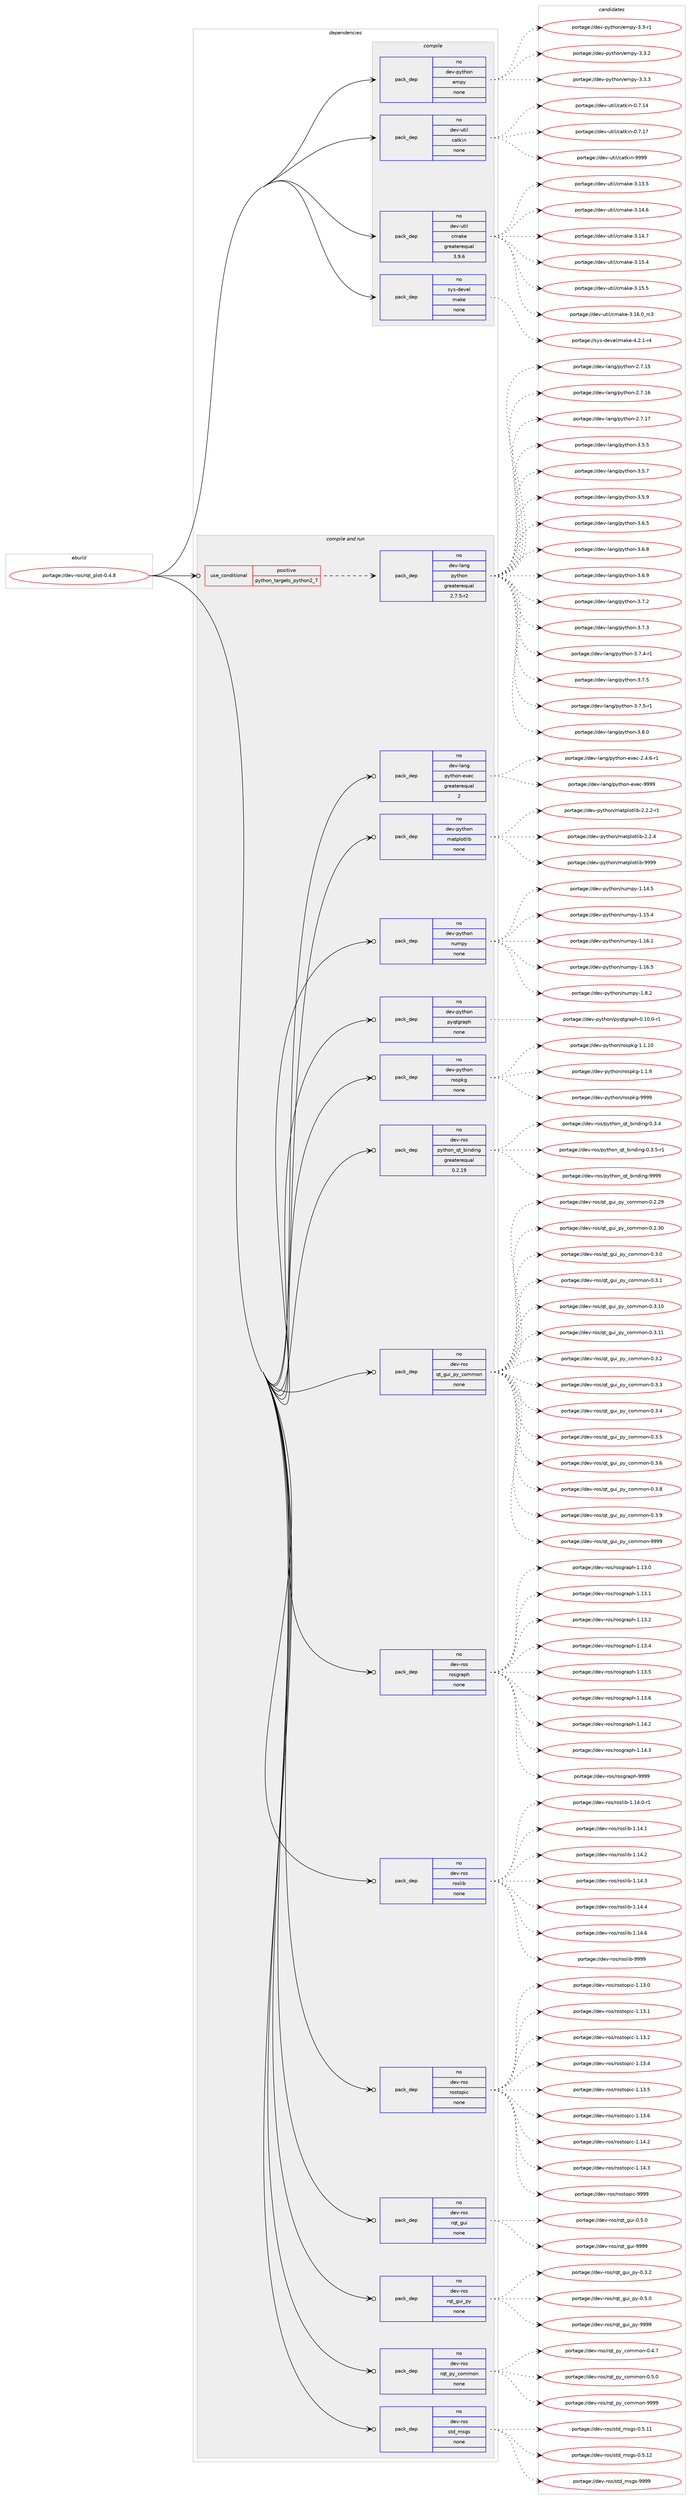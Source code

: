 digraph prolog {

# *************
# Graph options
# *************

newrank=true;
concentrate=true;
compound=true;
graph [rankdir=LR,fontname=Helvetica,fontsize=10,ranksep=1.5];#, ranksep=2.5, nodesep=0.2];
edge  [arrowhead=vee];
node  [fontname=Helvetica,fontsize=10];

# **********
# The ebuild
# **********

subgraph cluster_leftcol {
color=gray;
rank=same;
label=<<i>ebuild</i>>;
id [label="portage://dev-ros/rqt_plot-0.4.8", color=red, width=4, href="../dev-ros/rqt_plot-0.4.8.svg"];
}

# ****************
# The dependencies
# ****************

subgraph cluster_midcol {
color=gray;
label=<<i>dependencies</i>>;
subgraph cluster_compile {
fillcolor="#eeeeee";
style=filled;
label=<<i>compile</i>>;
subgraph pack152974 {
dependency201121 [label=<<TABLE BORDER="0" CELLBORDER="1" CELLSPACING="0" CELLPADDING="4" WIDTH="220"><TR><TD ROWSPAN="6" CELLPADDING="30">pack_dep</TD></TR><TR><TD WIDTH="110">no</TD></TR><TR><TD>dev-python</TD></TR><TR><TD>empy</TD></TR><TR><TD>none</TD></TR><TR><TD></TD></TR></TABLE>>, shape=none, color=blue];
}
id:e -> dependency201121:w [weight=20,style="solid",arrowhead="vee"];
subgraph pack152975 {
dependency201122 [label=<<TABLE BORDER="0" CELLBORDER="1" CELLSPACING="0" CELLPADDING="4" WIDTH="220"><TR><TD ROWSPAN="6" CELLPADDING="30">pack_dep</TD></TR><TR><TD WIDTH="110">no</TD></TR><TR><TD>dev-util</TD></TR><TR><TD>catkin</TD></TR><TR><TD>none</TD></TR><TR><TD></TD></TR></TABLE>>, shape=none, color=blue];
}
id:e -> dependency201122:w [weight=20,style="solid",arrowhead="vee"];
subgraph pack152976 {
dependency201123 [label=<<TABLE BORDER="0" CELLBORDER="1" CELLSPACING="0" CELLPADDING="4" WIDTH="220"><TR><TD ROWSPAN="6" CELLPADDING="30">pack_dep</TD></TR><TR><TD WIDTH="110">no</TD></TR><TR><TD>dev-util</TD></TR><TR><TD>cmake</TD></TR><TR><TD>greaterequal</TD></TR><TR><TD>3.9.6</TD></TR></TABLE>>, shape=none, color=blue];
}
id:e -> dependency201123:w [weight=20,style="solid",arrowhead="vee"];
subgraph pack152977 {
dependency201124 [label=<<TABLE BORDER="0" CELLBORDER="1" CELLSPACING="0" CELLPADDING="4" WIDTH="220"><TR><TD ROWSPAN="6" CELLPADDING="30">pack_dep</TD></TR><TR><TD WIDTH="110">no</TD></TR><TR><TD>sys-devel</TD></TR><TR><TD>make</TD></TR><TR><TD>none</TD></TR><TR><TD></TD></TR></TABLE>>, shape=none, color=blue];
}
id:e -> dependency201124:w [weight=20,style="solid",arrowhead="vee"];
}
subgraph cluster_compileandrun {
fillcolor="#eeeeee";
style=filled;
label=<<i>compile and run</i>>;
subgraph cond44709 {
dependency201125 [label=<<TABLE BORDER="0" CELLBORDER="1" CELLSPACING="0" CELLPADDING="4"><TR><TD ROWSPAN="3" CELLPADDING="10">use_conditional</TD></TR><TR><TD>positive</TD></TR><TR><TD>python_targets_python2_7</TD></TR></TABLE>>, shape=none, color=red];
subgraph pack152978 {
dependency201126 [label=<<TABLE BORDER="0" CELLBORDER="1" CELLSPACING="0" CELLPADDING="4" WIDTH="220"><TR><TD ROWSPAN="6" CELLPADDING="30">pack_dep</TD></TR><TR><TD WIDTH="110">no</TD></TR><TR><TD>dev-lang</TD></TR><TR><TD>python</TD></TR><TR><TD>greaterequal</TD></TR><TR><TD>2.7.5-r2</TD></TR></TABLE>>, shape=none, color=blue];
}
dependency201125:e -> dependency201126:w [weight=20,style="dashed",arrowhead="vee"];
}
id:e -> dependency201125:w [weight=20,style="solid",arrowhead="odotvee"];
subgraph pack152979 {
dependency201127 [label=<<TABLE BORDER="0" CELLBORDER="1" CELLSPACING="0" CELLPADDING="4" WIDTH="220"><TR><TD ROWSPAN="6" CELLPADDING="30">pack_dep</TD></TR><TR><TD WIDTH="110">no</TD></TR><TR><TD>dev-lang</TD></TR><TR><TD>python-exec</TD></TR><TR><TD>greaterequal</TD></TR><TR><TD>2</TD></TR></TABLE>>, shape=none, color=blue];
}
id:e -> dependency201127:w [weight=20,style="solid",arrowhead="odotvee"];
subgraph pack152980 {
dependency201128 [label=<<TABLE BORDER="0" CELLBORDER="1" CELLSPACING="0" CELLPADDING="4" WIDTH="220"><TR><TD ROWSPAN="6" CELLPADDING="30">pack_dep</TD></TR><TR><TD WIDTH="110">no</TD></TR><TR><TD>dev-python</TD></TR><TR><TD>matplotlib</TD></TR><TR><TD>none</TD></TR><TR><TD></TD></TR></TABLE>>, shape=none, color=blue];
}
id:e -> dependency201128:w [weight=20,style="solid",arrowhead="odotvee"];
subgraph pack152981 {
dependency201129 [label=<<TABLE BORDER="0" CELLBORDER="1" CELLSPACING="0" CELLPADDING="4" WIDTH="220"><TR><TD ROWSPAN="6" CELLPADDING="30">pack_dep</TD></TR><TR><TD WIDTH="110">no</TD></TR><TR><TD>dev-python</TD></TR><TR><TD>numpy</TD></TR><TR><TD>none</TD></TR><TR><TD></TD></TR></TABLE>>, shape=none, color=blue];
}
id:e -> dependency201129:w [weight=20,style="solid",arrowhead="odotvee"];
subgraph pack152982 {
dependency201130 [label=<<TABLE BORDER="0" CELLBORDER="1" CELLSPACING="0" CELLPADDING="4" WIDTH="220"><TR><TD ROWSPAN="6" CELLPADDING="30">pack_dep</TD></TR><TR><TD WIDTH="110">no</TD></TR><TR><TD>dev-python</TD></TR><TR><TD>pyqtgraph</TD></TR><TR><TD>none</TD></TR><TR><TD></TD></TR></TABLE>>, shape=none, color=blue];
}
id:e -> dependency201130:w [weight=20,style="solid",arrowhead="odotvee"];
subgraph pack152983 {
dependency201131 [label=<<TABLE BORDER="0" CELLBORDER="1" CELLSPACING="0" CELLPADDING="4" WIDTH="220"><TR><TD ROWSPAN="6" CELLPADDING="30">pack_dep</TD></TR><TR><TD WIDTH="110">no</TD></TR><TR><TD>dev-python</TD></TR><TR><TD>rospkg</TD></TR><TR><TD>none</TD></TR><TR><TD></TD></TR></TABLE>>, shape=none, color=blue];
}
id:e -> dependency201131:w [weight=20,style="solid",arrowhead="odotvee"];
subgraph pack152984 {
dependency201132 [label=<<TABLE BORDER="0" CELLBORDER="1" CELLSPACING="0" CELLPADDING="4" WIDTH="220"><TR><TD ROWSPAN="6" CELLPADDING="30">pack_dep</TD></TR><TR><TD WIDTH="110">no</TD></TR><TR><TD>dev-ros</TD></TR><TR><TD>python_qt_binding</TD></TR><TR><TD>greaterequal</TD></TR><TR><TD>0.2.19</TD></TR></TABLE>>, shape=none, color=blue];
}
id:e -> dependency201132:w [weight=20,style="solid",arrowhead="odotvee"];
subgraph pack152985 {
dependency201133 [label=<<TABLE BORDER="0" CELLBORDER="1" CELLSPACING="0" CELLPADDING="4" WIDTH="220"><TR><TD ROWSPAN="6" CELLPADDING="30">pack_dep</TD></TR><TR><TD WIDTH="110">no</TD></TR><TR><TD>dev-ros</TD></TR><TR><TD>qt_gui_py_common</TD></TR><TR><TD>none</TD></TR><TR><TD></TD></TR></TABLE>>, shape=none, color=blue];
}
id:e -> dependency201133:w [weight=20,style="solid",arrowhead="odotvee"];
subgraph pack152986 {
dependency201134 [label=<<TABLE BORDER="0" CELLBORDER="1" CELLSPACING="0" CELLPADDING="4" WIDTH="220"><TR><TD ROWSPAN="6" CELLPADDING="30">pack_dep</TD></TR><TR><TD WIDTH="110">no</TD></TR><TR><TD>dev-ros</TD></TR><TR><TD>rosgraph</TD></TR><TR><TD>none</TD></TR><TR><TD></TD></TR></TABLE>>, shape=none, color=blue];
}
id:e -> dependency201134:w [weight=20,style="solid",arrowhead="odotvee"];
subgraph pack152987 {
dependency201135 [label=<<TABLE BORDER="0" CELLBORDER="1" CELLSPACING="0" CELLPADDING="4" WIDTH="220"><TR><TD ROWSPAN="6" CELLPADDING="30">pack_dep</TD></TR><TR><TD WIDTH="110">no</TD></TR><TR><TD>dev-ros</TD></TR><TR><TD>roslib</TD></TR><TR><TD>none</TD></TR><TR><TD></TD></TR></TABLE>>, shape=none, color=blue];
}
id:e -> dependency201135:w [weight=20,style="solid",arrowhead="odotvee"];
subgraph pack152988 {
dependency201136 [label=<<TABLE BORDER="0" CELLBORDER="1" CELLSPACING="0" CELLPADDING="4" WIDTH="220"><TR><TD ROWSPAN="6" CELLPADDING="30">pack_dep</TD></TR><TR><TD WIDTH="110">no</TD></TR><TR><TD>dev-ros</TD></TR><TR><TD>rostopic</TD></TR><TR><TD>none</TD></TR><TR><TD></TD></TR></TABLE>>, shape=none, color=blue];
}
id:e -> dependency201136:w [weight=20,style="solid",arrowhead="odotvee"];
subgraph pack152989 {
dependency201137 [label=<<TABLE BORDER="0" CELLBORDER="1" CELLSPACING="0" CELLPADDING="4" WIDTH="220"><TR><TD ROWSPAN="6" CELLPADDING="30">pack_dep</TD></TR><TR><TD WIDTH="110">no</TD></TR><TR><TD>dev-ros</TD></TR><TR><TD>rqt_gui</TD></TR><TR><TD>none</TD></TR><TR><TD></TD></TR></TABLE>>, shape=none, color=blue];
}
id:e -> dependency201137:w [weight=20,style="solid",arrowhead="odotvee"];
subgraph pack152990 {
dependency201138 [label=<<TABLE BORDER="0" CELLBORDER="1" CELLSPACING="0" CELLPADDING="4" WIDTH="220"><TR><TD ROWSPAN="6" CELLPADDING="30">pack_dep</TD></TR><TR><TD WIDTH="110">no</TD></TR><TR><TD>dev-ros</TD></TR><TR><TD>rqt_gui_py</TD></TR><TR><TD>none</TD></TR><TR><TD></TD></TR></TABLE>>, shape=none, color=blue];
}
id:e -> dependency201138:w [weight=20,style="solid",arrowhead="odotvee"];
subgraph pack152991 {
dependency201139 [label=<<TABLE BORDER="0" CELLBORDER="1" CELLSPACING="0" CELLPADDING="4" WIDTH="220"><TR><TD ROWSPAN="6" CELLPADDING="30">pack_dep</TD></TR><TR><TD WIDTH="110">no</TD></TR><TR><TD>dev-ros</TD></TR><TR><TD>rqt_py_common</TD></TR><TR><TD>none</TD></TR><TR><TD></TD></TR></TABLE>>, shape=none, color=blue];
}
id:e -> dependency201139:w [weight=20,style="solid",arrowhead="odotvee"];
subgraph pack152992 {
dependency201140 [label=<<TABLE BORDER="0" CELLBORDER="1" CELLSPACING="0" CELLPADDING="4" WIDTH="220"><TR><TD ROWSPAN="6" CELLPADDING="30">pack_dep</TD></TR><TR><TD WIDTH="110">no</TD></TR><TR><TD>dev-ros</TD></TR><TR><TD>std_msgs</TD></TR><TR><TD>none</TD></TR><TR><TD></TD></TR></TABLE>>, shape=none, color=blue];
}
id:e -> dependency201140:w [weight=20,style="solid",arrowhead="odotvee"];
}
subgraph cluster_run {
fillcolor="#eeeeee";
style=filled;
label=<<i>run</i>>;
}
}

# **************
# The candidates
# **************

subgraph cluster_choices {
rank=same;
color=gray;
label=<<i>candidates</i>>;

subgraph choice152974 {
color=black;
nodesep=1;
choiceportage1001011184511212111610411111047101109112121455146514511449 [label="portage://dev-python/empy-3.3-r1", color=red, width=4,href="../dev-python/empy-3.3-r1.svg"];
choiceportage1001011184511212111610411111047101109112121455146514650 [label="portage://dev-python/empy-3.3.2", color=red, width=4,href="../dev-python/empy-3.3.2.svg"];
choiceportage1001011184511212111610411111047101109112121455146514651 [label="portage://dev-python/empy-3.3.3", color=red, width=4,href="../dev-python/empy-3.3.3.svg"];
dependency201121:e -> choiceportage1001011184511212111610411111047101109112121455146514511449:w [style=dotted,weight="100"];
dependency201121:e -> choiceportage1001011184511212111610411111047101109112121455146514650:w [style=dotted,weight="100"];
dependency201121:e -> choiceportage1001011184511212111610411111047101109112121455146514651:w [style=dotted,weight="100"];
}
subgraph choice152975 {
color=black;
nodesep=1;
choiceportage1001011184511711610510847999711610710511045484655464952 [label="portage://dev-util/catkin-0.7.14", color=red, width=4,href="../dev-util/catkin-0.7.14.svg"];
choiceportage1001011184511711610510847999711610710511045484655464955 [label="portage://dev-util/catkin-0.7.17", color=red, width=4,href="../dev-util/catkin-0.7.17.svg"];
choiceportage100101118451171161051084799971161071051104557575757 [label="portage://dev-util/catkin-9999", color=red, width=4,href="../dev-util/catkin-9999.svg"];
dependency201122:e -> choiceportage1001011184511711610510847999711610710511045484655464952:w [style=dotted,weight="100"];
dependency201122:e -> choiceportage1001011184511711610510847999711610710511045484655464955:w [style=dotted,weight="100"];
dependency201122:e -> choiceportage100101118451171161051084799971161071051104557575757:w [style=dotted,weight="100"];
}
subgraph choice152976 {
color=black;
nodesep=1;
choiceportage1001011184511711610510847991099710710145514649514653 [label="portage://dev-util/cmake-3.13.5", color=red, width=4,href="../dev-util/cmake-3.13.5.svg"];
choiceportage1001011184511711610510847991099710710145514649524654 [label="portage://dev-util/cmake-3.14.6", color=red, width=4,href="../dev-util/cmake-3.14.6.svg"];
choiceportage1001011184511711610510847991099710710145514649524655 [label="portage://dev-util/cmake-3.14.7", color=red, width=4,href="../dev-util/cmake-3.14.7.svg"];
choiceportage1001011184511711610510847991099710710145514649534652 [label="portage://dev-util/cmake-3.15.4", color=red, width=4,href="../dev-util/cmake-3.15.4.svg"];
choiceportage1001011184511711610510847991099710710145514649534653 [label="portage://dev-util/cmake-3.15.5", color=red, width=4,href="../dev-util/cmake-3.15.5.svg"];
choiceportage1001011184511711610510847991099710710145514649544648951149951 [label="portage://dev-util/cmake-3.16.0_rc3", color=red, width=4,href="../dev-util/cmake-3.16.0_rc3.svg"];
dependency201123:e -> choiceportage1001011184511711610510847991099710710145514649514653:w [style=dotted,weight="100"];
dependency201123:e -> choiceportage1001011184511711610510847991099710710145514649524654:w [style=dotted,weight="100"];
dependency201123:e -> choiceportage1001011184511711610510847991099710710145514649524655:w [style=dotted,weight="100"];
dependency201123:e -> choiceportage1001011184511711610510847991099710710145514649534652:w [style=dotted,weight="100"];
dependency201123:e -> choiceportage1001011184511711610510847991099710710145514649534653:w [style=dotted,weight="100"];
dependency201123:e -> choiceportage1001011184511711610510847991099710710145514649544648951149951:w [style=dotted,weight="100"];
}
subgraph choice152977 {
color=black;
nodesep=1;
choiceportage1151211154510010111810110847109971071014552465046494511452 [label="portage://sys-devel/make-4.2.1-r4", color=red, width=4,href="../sys-devel/make-4.2.1-r4.svg"];
dependency201124:e -> choiceportage1151211154510010111810110847109971071014552465046494511452:w [style=dotted,weight="100"];
}
subgraph choice152978 {
color=black;
nodesep=1;
choiceportage10010111845108971101034711212111610411111045504655464953 [label="portage://dev-lang/python-2.7.15", color=red, width=4,href="../dev-lang/python-2.7.15.svg"];
choiceportage10010111845108971101034711212111610411111045504655464954 [label="portage://dev-lang/python-2.7.16", color=red, width=4,href="../dev-lang/python-2.7.16.svg"];
choiceportage10010111845108971101034711212111610411111045504655464955 [label="portage://dev-lang/python-2.7.17", color=red, width=4,href="../dev-lang/python-2.7.17.svg"];
choiceportage100101118451089711010347112121116104111110455146534653 [label="portage://dev-lang/python-3.5.5", color=red, width=4,href="../dev-lang/python-3.5.5.svg"];
choiceportage100101118451089711010347112121116104111110455146534655 [label="portage://dev-lang/python-3.5.7", color=red, width=4,href="../dev-lang/python-3.5.7.svg"];
choiceportage100101118451089711010347112121116104111110455146534657 [label="portage://dev-lang/python-3.5.9", color=red, width=4,href="../dev-lang/python-3.5.9.svg"];
choiceportage100101118451089711010347112121116104111110455146544653 [label="portage://dev-lang/python-3.6.5", color=red, width=4,href="../dev-lang/python-3.6.5.svg"];
choiceportage100101118451089711010347112121116104111110455146544656 [label="portage://dev-lang/python-3.6.8", color=red, width=4,href="../dev-lang/python-3.6.8.svg"];
choiceportage100101118451089711010347112121116104111110455146544657 [label="portage://dev-lang/python-3.6.9", color=red, width=4,href="../dev-lang/python-3.6.9.svg"];
choiceportage100101118451089711010347112121116104111110455146554650 [label="portage://dev-lang/python-3.7.2", color=red, width=4,href="../dev-lang/python-3.7.2.svg"];
choiceportage100101118451089711010347112121116104111110455146554651 [label="portage://dev-lang/python-3.7.3", color=red, width=4,href="../dev-lang/python-3.7.3.svg"];
choiceportage1001011184510897110103471121211161041111104551465546524511449 [label="portage://dev-lang/python-3.7.4-r1", color=red, width=4,href="../dev-lang/python-3.7.4-r1.svg"];
choiceportage100101118451089711010347112121116104111110455146554653 [label="portage://dev-lang/python-3.7.5", color=red, width=4,href="../dev-lang/python-3.7.5.svg"];
choiceportage1001011184510897110103471121211161041111104551465546534511449 [label="portage://dev-lang/python-3.7.5-r1", color=red, width=4,href="../dev-lang/python-3.7.5-r1.svg"];
choiceportage100101118451089711010347112121116104111110455146564648 [label="portage://dev-lang/python-3.8.0", color=red, width=4,href="../dev-lang/python-3.8.0.svg"];
dependency201126:e -> choiceportage10010111845108971101034711212111610411111045504655464953:w [style=dotted,weight="100"];
dependency201126:e -> choiceportage10010111845108971101034711212111610411111045504655464954:w [style=dotted,weight="100"];
dependency201126:e -> choiceportage10010111845108971101034711212111610411111045504655464955:w [style=dotted,weight="100"];
dependency201126:e -> choiceportage100101118451089711010347112121116104111110455146534653:w [style=dotted,weight="100"];
dependency201126:e -> choiceportage100101118451089711010347112121116104111110455146534655:w [style=dotted,weight="100"];
dependency201126:e -> choiceportage100101118451089711010347112121116104111110455146534657:w [style=dotted,weight="100"];
dependency201126:e -> choiceportage100101118451089711010347112121116104111110455146544653:w [style=dotted,weight="100"];
dependency201126:e -> choiceportage100101118451089711010347112121116104111110455146544656:w [style=dotted,weight="100"];
dependency201126:e -> choiceportage100101118451089711010347112121116104111110455146544657:w [style=dotted,weight="100"];
dependency201126:e -> choiceportage100101118451089711010347112121116104111110455146554650:w [style=dotted,weight="100"];
dependency201126:e -> choiceportage100101118451089711010347112121116104111110455146554651:w [style=dotted,weight="100"];
dependency201126:e -> choiceportage1001011184510897110103471121211161041111104551465546524511449:w [style=dotted,weight="100"];
dependency201126:e -> choiceportage100101118451089711010347112121116104111110455146554653:w [style=dotted,weight="100"];
dependency201126:e -> choiceportage1001011184510897110103471121211161041111104551465546534511449:w [style=dotted,weight="100"];
dependency201126:e -> choiceportage100101118451089711010347112121116104111110455146564648:w [style=dotted,weight="100"];
}
subgraph choice152979 {
color=black;
nodesep=1;
choiceportage10010111845108971101034711212111610411111045101120101994550465246544511449 [label="portage://dev-lang/python-exec-2.4.6-r1", color=red, width=4,href="../dev-lang/python-exec-2.4.6-r1.svg"];
choiceportage10010111845108971101034711212111610411111045101120101994557575757 [label="portage://dev-lang/python-exec-9999", color=red, width=4,href="../dev-lang/python-exec-9999.svg"];
dependency201127:e -> choiceportage10010111845108971101034711212111610411111045101120101994550465246544511449:w [style=dotted,weight="100"];
dependency201127:e -> choiceportage10010111845108971101034711212111610411111045101120101994557575757:w [style=dotted,weight="100"];
}
subgraph choice152980 {
color=black;
nodesep=1;
choiceportage100101118451121211161041111104710997116112108111116108105984550465046504511449 [label="portage://dev-python/matplotlib-2.2.2-r1", color=red, width=4,href="../dev-python/matplotlib-2.2.2-r1.svg"];
choiceportage10010111845112121116104111110471099711611210811111610810598455046504652 [label="portage://dev-python/matplotlib-2.2.4", color=red, width=4,href="../dev-python/matplotlib-2.2.4.svg"];
choiceportage100101118451121211161041111104710997116112108111116108105984557575757 [label="portage://dev-python/matplotlib-9999", color=red, width=4,href="../dev-python/matplotlib-9999.svg"];
dependency201128:e -> choiceportage100101118451121211161041111104710997116112108111116108105984550465046504511449:w [style=dotted,weight="100"];
dependency201128:e -> choiceportage10010111845112121116104111110471099711611210811111610810598455046504652:w [style=dotted,weight="100"];
dependency201128:e -> choiceportage100101118451121211161041111104710997116112108111116108105984557575757:w [style=dotted,weight="100"];
}
subgraph choice152981 {
color=black;
nodesep=1;
choiceportage100101118451121211161041111104711011710911212145494649524653 [label="portage://dev-python/numpy-1.14.5", color=red, width=4,href="../dev-python/numpy-1.14.5.svg"];
choiceportage100101118451121211161041111104711011710911212145494649534652 [label="portage://dev-python/numpy-1.15.4", color=red, width=4,href="../dev-python/numpy-1.15.4.svg"];
choiceportage100101118451121211161041111104711011710911212145494649544649 [label="portage://dev-python/numpy-1.16.1", color=red, width=4,href="../dev-python/numpy-1.16.1.svg"];
choiceportage100101118451121211161041111104711011710911212145494649544653 [label="portage://dev-python/numpy-1.16.5", color=red, width=4,href="../dev-python/numpy-1.16.5.svg"];
choiceportage1001011184511212111610411111047110117109112121454946564650 [label="portage://dev-python/numpy-1.8.2", color=red, width=4,href="../dev-python/numpy-1.8.2.svg"];
dependency201129:e -> choiceportage100101118451121211161041111104711011710911212145494649524653:w [style=dotted,weight="100"];
dependency201129:e -> choiceportage100101118451121211161041111104711011710911212145494649534652:w [style=dotted,weight="100"];
dependency201129:e -> choiceportage100101118451121211161041111104711011710911212145494649544649:w [style=dotted,weight="100"];
dependency201129:e -> choiceportage100101118451121211161041111104711011710911212145494649544653:w [style=dotted,weight="100"];
dependency201129:e -> choiceportage1001011184511212111610411111047110117109112121454946564650:w [style=dotted,weight="100"];
}
subgraph choice152982 {
color=black;
nodesep=1;
choiceportage100101118451121211161041111104711212111311610311497112104454846494846484511449 [label="portage://dev-python/pyqtgraph-0.10.0-r1", color=red, width=4,href="../dev-python/pyqtgraph-0.10.0-r1.svg"];
dependency201130:e -> choiceportage100101118451121211161041111104711212111311610311497112104454846494846484511449:w [style=dotted,weight="100"];
}
subgraph choice152983 {
color=black;
nodesep=1;
choiceportage100101118451121211161041111104711411111511210710345494649464948 [label="portage://dev-python/rospkg-1.1.10", color=red, width=4,href="../dev-python/rospkg-1.1.10.svg"];
choiceportage1001011184511212111610411111047114111115112107103454946494657 [label="portage://dev-python/rospkg-1.1.9", color=red, width=4,href="../dev-python/rospkg-1.1.9.svg"];
choiceportage10010111845112121116104111110471141111151121071034557575757 [label="portage://dev-python/rospkg-9999", color=red, width=4,href="../dev-python/rospkg-9999.svg"];
dependency201131:e -> choiceportage100101118451121211161041111104711411111511210710345494649464948:w [style=dotted,weight="100"];
dependency201131:e -> choiceportage1001011184511212111610411111047114111115112107103454946494657:w [style=dotted,weight="100"];
dependency201131:e -> choiceportage10010111845112121116104111110471141111151121071034557575757:w [style=dotted,weight="100"];
}
subgraph choice152984 {
color=black;
nodesep=1;
choiceportage1001011184511411111547112121116104111110951131169598105110100105110103454846514652 [label="portage://dev-ros/python_qt_binding-0.3.4", color=red, width=4,href="../dev-ros/python_qt_binding-0.3.4.svg"];
choiceportage10010111845114111115471121211161041111109511311695981051101001051101034548465146534511449 [label="portage://dev-ros/python_qt_binding-0.3.5-r1", color=red, width=4,href="../dev-ros/python_qt_binding-0.3.5-r1.svg"];
choiceportage10010111845114111115471121211161041111109511311695981051101001051101034557575757 [label="portage://dev-ros/python_qt_binding-9999", color=red, width=4,href="../dev-ros/python_qt_binding-9999.svg"];
dependency201132:e -> choiceportage1001011184511411111547112121116104111110951131169598105110100105110103454846514652:w [style=dotted,weight="100"];
dependency201132:e -> choiceportage10010111845114111115471121211161041111109511311695981051101001051101034548465146534511449:w [style=dotted,weight="100"];
dependency201132:e -> choiceportage10010111845114111115471121211161041111109511311695981051101001051101034557575757:w [style=dotted,weight="100"];
}
subgraph choice152985 {
color=black;
nodesep=1;
choiceportage10010111845114111115471131169510311710595112121959911110910911111045484650465057 [label="portage://dev-ros/qt_gui_py_common-0.2.29", color=red, width=4,href="../dev-ros/qt_gui_py_common-0.2.29.svg"];
choiceportage10010111845114111115471131169510311710595112121959911110910911111045484650465148 [label="portage://dev-ros/qt_gui_py_common-0.2.30", color=red, width=4,href="../dev-ros/qt_gui_py_common-0.2.30.svg"];
choiceportage100101118451141111154711311695103117105951121219599111109109111110454846514648 [label="portage://dev-ros/qt_gui_py_common-0.3.0", color=red, width=4,href="../dev-ros/qt_gui_py_common-0.3.0.svg"];
choiceportage100101118451141111154711311695103117105951121219599111109109111110454846514649 [label="portage://dev-ros/qt_gui_py_common-0.3.1", color=red, width=4,href="../dev-ros/qt_gui_py_common-0.3.1.svg"];
choiceportage10010111845114111115471131169510311710595112121959911110910911111045484651464948 [label="portage://dev-ros/qt_gui_py_common-0.3.10", color=red, width=4,href="../dev-ros/qt_gui_py_common-0.3.10.svg"];
choiceportage10010111845114111115471131169510311710595112121959911110910911111045484651464949 [label="portage://dev-ros/qt_gui_py_common-0.3.11", color=red, width=4,href="../dev-ros/qt_gui_py_common-0.3.11.svg"];
choiceportage100101118451141111154711311695103117105951121219599111109109111110454846514650 [label="portage://dev-ros/qt_gui_py_common-0.3.2", color=red, width=4,href="../dev-ros/qt_gui_py_common-0.3.2.svg"];
choiceportage100101118451141111154711311695103117105951121219599111109109111110454846514651 [label="portage://dev-ros/qt_gui_py_common-0.3.3", color=red, width=4,href="../dev-ros/qt_gui_py_common-0.3.3.svg"];
choiceportage100101118451141111154711311695103117105951121219599111109109111110454846514652 [label="portage://dev-ros/qt_gui_py_common-0.3.4", color=red, width=4,href="../dev-ros/qt_gui_py_common-0.3.4.svg"];
choiceportage100101118451141111154711311695103117105951121219599111109109111110454846514653 [label="portage://dev-ros/qt_gui_py_common-0.3.5", color=red, width=4,href="../dev-ros/qt_gui_py_common-0.3.5.svg"];
choiceportage100101118451141111154711311695103117105951121219599111109109111110454846514654 [label="portage://dev-ros/qt_gui_py_common-0.3.6", color=red, width=4,href="../dev-ros/qt_gui_py_common-0.3.6.svg"];
choiceportage100101118451141111154711311695103117105951121219599111109109111110454846514656 [label="portage://dev-ros/qt_gui_py_common-0.3.8", color=red, width=4,href="../dev-ros/qt_gui_py_common-0.3.8.svg"];
choiceportage100101118451141111154711311695103117105951121219599111109109111110454846514657 [label="portage://dev-ros/qt_gui_py_common-0.3.9", color=red, width=4,href="../dev-ros/qt_gui_py_common-0.3.9.svg"];
choiceportage1001011184511411111547113116951031171059511212195991111091091111104557575757 [label="portage://dev-ros/qt_gui_py_common-9999", color=red, width=4,href="../dev-ros/qt_gui_py_common-9999.svg"];
dependency201133:e -> choiceportage10010111845114111115471131169510311710595112121959911110910911111045484650465057:w [style=dotted,weight="100"];
dependency201133:e -> choiceportage10010111845114111115471131169510311710595112121959911110910911111045484650465148:w [style=dotted,weight="100"];
dependency201133:e -> choiceportage100101118451141111154711311695103117105951121219599111109109111110454846514648:w [style=dotted,weight="100"];
dependency201133:e -> choiceportage100101118451141111154711311695103117105951121219599111109109111110454846514649:w [style=dotted,weight="100"];
dependency201133:e -> choiceportage10010111845114111115471131169510311710595112121959911110910911111045484651464948:w [style=dotted,weight="100"];
dependency201133:e -> choiceportage10010111845114111115471131169510311710595112121959911110910911111045484651464949:w [style=dotted,weight="100"];
dependency201133:e -> choiceportage100101118451141111154711311695103117105951121219599111109109111110454846514650:w [style=dotted,weight="100"];
dependency201133:e -> choiceportage100101118451141111154711311695103117105951121219599111109109111110454846514651:w [style=dotted,weight="100"];
dependency201133:e -> choiceportage100101118451141111154711311695103117105951121219599111109109111110454846514652:w [style=dotted,weight="100"];
dependency201133:e -> choiceportage100101118451141111154711311695103117105951121219599111109109111110454846514653:w [style=dotted,weight="100"];
dependency201133:e -> choiceportage100101118451141111154711311695103117105951121219599111109109111110454846514654:w [style=dotted,weight="100"];
dependency201133:e -> choiceportage100101118451141111154711311695103117105951121219599111109109111110454846514656:w [style=dotted,weight="100"];
dependency201133:e -> choiceportage100101118451141111154711311695103117105951121219599111109109111110454846514657:w [style=dotted,weight="100"];
dependency201133:e -> choiceportage1001011184511411111547113116951031171059511212195991111091091111104557575757:w [style=dotted,weight="100"];
}
subgraph choice152986 {
color=black;
nodesep=1;
choiceportage10010111845114111115471141111151031149711210445494649514648 [label="portage://dev-ros/rosgraph-1.13.0", color=red, width=4,href="../dev-ros/rosgraph-1.13.0.svg"];
choiceportage10010111845114111115471141111151031149711210445494649514649 [label="portage://dev-ros/rosgraph-1.13.1", color=red, width=4,href="../dev-ros/rosgraph-1.13.1.svg"];
choiceportage10010111845114111115471141111151031149711210445494649514650 [label="portage://dev-ros/rosgraph-1.13.2", color=red, width=4,href="../dev-ros/rosgraph-1.13.2.svg"];
choiceportage10010111845114111115471141111151031149711210445494649514652 [label="portage://dev-ros/rosgraph-1.13.4", color=red, width=4,href="../dev-ros/rosgraph-1.13.4.svg"];
choiceportage10010111845114111115471141111151031149711210445494649514653 [label="portage://dev-ros/rosgraph-1.13.5", color=red, width=4,href="../dev-ros/rosgraph-1.13.5.svg"];
choiceportage10010111845114111115471141111151031149711210445494649514654 [label="portage://dev-ros/rosgraph-1.13.6", color=red, width=4,href="../dev-ros/rosgraph-1.13.6.svg"];
choiceportage10010111845114111115471141111151031149711210445494649524650 [label="portage://dev-ros/rosgraph-1.14.2", color=red, width=4,href="../dev-ros/rosgraph-1.14.2.svg"];
choiceportage10010111845114111115471141111151031149711210445494649524651 [label="portage://dev-ros/rosgraph-1.14.3", color=red, width=4,href="../dev-ros/rosgraph-1.14.3.svg"];
choiceportage1001011184511411111547114111115103114971121044557575757 [label="portage://dev-ros/rosgraph-9999", color=red, width=4,href="../dev-ros/rosgraph-9999.svg"];
dependency201134:e -> choiceportage10010111845114111115471141111151031149711210445494649514648:w [style=dotted,weight="100"];
dependency201134:e -> choiceportage10010111845114111115471141111151031149711210445494649514649:w [style=dotted,weight="100"];
dependency201134:e -> choiceportage10010111845114111115471141111151031149711210445494649514650:w [style=dotted,weight="100"];
dependency201134:e -> choiceportage10010111845114111115471141111151031149711210445494649514652:w [style=dotted,weight="100"];
dependency201134:e -> choiceportage10010111845114111115471141111151031149711210445494649514653:w [style=dotted,weight="100"];
dependency201134:e -> choiceportage10010111845114111115471141111151031149711210445494649514654:w [style=dotted,weight="100"];
dependency201134:e -> choiceportage10010111845114111115471141111151031149711210445494649524650:w [style=dotted,weight="100"];
dependency201134:e -> choiceportage10010111845114111115471141111151031149711210445494649524651:w [style=dotted,weight="100"];
dependency201134:e -> choiceportage1001011184511411111547114111115103114971121044557575757:w [style=dotted,weight="100"];
}
subgraph choice152987 {
color=black;
nodesep=1;
choiceportage100101118451141111154711411111510810598454946495246484511449 [label="portage://dev-ros/roslib-1.14.0-r1", color=red, width=4,href="../dev-ros/roslib-1.14.0-r1.svg"];
choiceportage10010111845114111115471141111151081059845494649524649 [label="portage://dev-ros/roslib-1.14.1", color=red, width=4,href="../dev-ros/roslib-1.14.1.svg"];
choiceportage10010111845114111115471141111151081059845494649524650 [label="portage://dev-ros/roslib-1.14.2", color=red, width=4,href="../dev-ros/roslib-1.14.2.svg"];
choiceportage10010111845114111115471141111151081059845494649524651 [label="portage://dev-ros/roslib-1.14.3", color=red, width=4,href="../dev-ros/roslib-1.14.3.svg"];
choiceportage10010111845114111115471141111151081059845494649524652 [label="portage://dev-ros/roslib-1.14.4", color=red, width=4,href="../dev-ros/roslib-1.14.4.svg"];
choiceportage10010111845114111115471141111151081059845494649524654 [label="portage://dev-ros/roslib-1.14.6", color=red, width=4,href="../dev-ros/roslib-1.14.6.svg"];
choiceportage1001011184511411111547114111115108105984557575757 [label="portage://dev-ros/roslib-9999", color=red, width=4,href="../dev-ros/roslib-9999.svg"];
dependency201135:e -> choiceportage100101118451141111154711411111510810598454946495246484511449:w [style=dotted,weight="100"];
dependency201135:e -> choiceportage10010111845114111115471141111151081059845494649524649:w [style=dotted,weight="100"];
dependency201135:e -> choiceportage10010111845114111115471141111151081059845494649524650:w [style=dotted,weight="100"];
dependency201135:e -> choiceportage10010111845114111115471141111151081059845494649524651:w [style=dotted,weight="100"];
dependency201135:e -> choiceportage10010111845114111115471141111151081059845494649524652:w [style=dotted,weight="100"];
dependency201135:e -> choiceportage10010111845114111115471141111151081059845494649524654:w [style=dotted,weight="100"];
dependency201135:e -> choiceportage1001011184511411111547114111115108105984557575757:w [style=dotted,weight="100"];
}
subgraph choice152988 {
color=black;
nodesep=1;
choiceportage10010111845114111115471141111151161111121059945494649514648 [label="portage://dev-ros/rostopic-1.13.0", color=red, width=4,href="../dev-ros/rostopic-1.13.0.svg"];
choiceportage10010111845114111115471141111151161111121059945494649514649 [label="portage://dev-ros/rostopic-1.13.1", color=red, width=4,href="../dev-ros/rostopic-1.13.1.svg"];
choiceportage10010111845114111115471141111151161111121059945494649514650 [label="portage://dev-ros/rostopic-1.13.2", color=red, width=4,href="../dev-ros/rostopic-1.13.2.svg"];
choiceportage10010111845114111115471141111151161111121059945494649514652 [label="portage://dev-ros/rostopic-1.13.4", color=red, width=4,href="../dev-ros/rostopic-1.13.4.svg"];
choiceportage10010111845114111115471141111151161111121059945494649514653 [label="portage://dev-ros/rostopic-1.13.5", color=red, width=4,href="../dev-ros/rostopic-1.13.5.svg"];
choiceportage10010111845114111115471141111151161111121059945494649514654 [label="portage://dev-ros/rostopic-1.13.6", color=red, width=4,href="../dev-ros/rostopic-1.13.6.svg"];
choiceportage10010111845114111115471141111151161111121059945494649524650 [label="portage://dev-ros/rostopic-1.14.2", color=red, width=4,href="../dev-ros/rostopic-1.14.2.svg"];
choiceportage10010111845114111115471141111151161111121059945494649524651 [label="portage://dev-ros/rostopic-1.14.3", color=red, width=4,href="../dev-ros/rostopic-1.14.3.svg"];
choiceportage1001011184511411111547114111115116111112105994557575757 [label="portage://dev-ros/rostopic-9999", color=red, width=4,href="../dev-ros/rostopic-9999.svg"];
dependency201136:e -> choiceportage10010111845114111115471141111151161111121059945494649514648:w [style=dotted,weight="100"];
dependency201136:e -> choiceportage10010111845114111115471141111151161111121059945494649514649:w [style=dotted,weight="100"];
dependency201136:e -> choiceportage10010111845114111115471141111151161111121059945494649514650:w [style=dotted,weight="100"];
dependency201136:e -> choiceportage10010111845114111115471141111151161111121059945494649514652:w [style=dotted,weight="100"];
dependency201136:e -> choiceportage10010111845114111115471141111151161111121059945494649514653:w [style=dotted,weight="100"];
dependency201136:e -> choiceportage10010111845114111115471141111151161111121059945494649514654:w [style=dotted,weight="100"];
dependency201136:e -> choiceportage10010111845114111115471141111151161111121059945494649524650:w [style=dotted,weight="100"];
dependency201136:e -> choiceportage10010111845114111115471141111151161111121059945494649524651:w [style=dotted,weight="100"];
dependency201136:e -> choiceportage1001011184511411111547114111115116111112105994557575757:w [style=dotted,weight="100"];
}
subgraph choice152989 {
color=black;
nodesep=1;
choiceportage100101118451141111154711411311695103117105454846534648 [label="portage://dev-ros/rqt_gui-0.5.0", color=red, width=4,href="../dev-ros/rqt_gui-0.5.0.svg"];
choiceportage1001011184511411111547114113116951031171054557575757 [label="portage://dev-ros/rqt_gui-9999", color=red, width=4,href="../dev-ros/rqt_gui-9999.svg"];
dependency201137:e -> choiceportage100101118451141111154711411311695103117105454846534648:w [style=dotted,weight="100"];
dependency201137:e -> choiceportage1001011184511411111547114113116951031171054557575757:w [style=dotted,weight="100"];
}
subgraph choice152990 {
color=black;
nodesep=1;
choiceportage10010111845114111115471141131169510311710595112121454846514650 [label="portage://dev-ros/rqt_gui_py-0.3.2", color=red, width=4,href="../dev-ros/rqt_gui_py-0.3.2.svg"];
choiceportage10010111845114111115471141131169510311710595112121454846534648 [label="portage://dev-ros/rqt_gui_py-0.5.0", color=red, width=4,href="../dev-ros/rqt_gui_py-0.5.0.svg"];
choiceportage100101118451141111154711411311695103117105951121214557575757 [label="portage://dev-ros/rqt_gui_py-9999", color=red, width=4,href="../dev-ros/rqt_gui_py-9999.svg"];
dependency201138:e -> choiceportage10010111845114111115471141131169510311710595112121454846514650:w [style=dotted,weight="100"];
dependency201138:e -> choiceportage10010111845114111115471141131169510311710595112121454846534648:w [style=dotted,weight="100"];
dependency201138:e -> choiceportage100101118451141111154711411311695103117105951121214557575757:w [style=dotted,weight="100"];
}
subgraph choice152991 {
color=black;
nodesep=1;
choiceportage1001011184511411111547114113116951121219599111109109111110454846524655 [label="portage://dev-ros/rqt_py_common-0.4.7", color=red, width=4,href="../dev-ros/rqt_py_common-0.4.7.svg"];
choiceportage1001011184511411111547114113116951121219599111109109111110454846534648 [label="portage://dev-ros/rqt_py_common-0.5.0", color=red, width=4,href="../dev-ros/rqt_py_common-0.5.0.svg"];
choiceportage10010111845114111115471141131169511212195991111091091111104557575757 [label="portage://dev-ros/rqt_py_common-9999", color=red, width=4,href="../dev-ros/rqt_py_common-9999.svg"];
dependency201139:e -> choiceportage1001011184511411111547114113116951121219599111109109111110454846524655:w [style=dotted,weight="100"];
dependency201139:e -> choiceportage1001011184511411111547114113116951121219599111109109111110454846534648:w [style=dotted,weight="100"];
dependency201139:e -> choiceportage10010111845114111115471141131169511212195991111091091111104557575757:w [style=dotted,weight="100"];
}
subgraph choice152992 {
color=black;
nodesep=1;
choiceportage10010111845114111115471151161009510911510311545484653464949 [label="portage://dev-ros/std_msgs-0.5.11", color=red, width=4,href="../dev-ros/std_msgs-0.5.11.svg"];
choiceportage10010111845114111115471151161009510911510311545484653464950 [label="portage://dev-ros/std_msgs-0.5.12", color=red, width=4,href="../dev-ros/std_msgs-0.5.12.svg"];
choiceportage1001011184511411111547115116100951091151031154557575757 [label="portage://dev-ros/std_msgs-9999", color=red, width=4,href="../dev-ros/std_msgs-9999.svg"];
dependency201140:e -> choiceportage10010111845114111115471151161009510911510311545484653464949:w [style=dotted,weight="100"];
dependency201140:e -> choiceportage10010111845114111115471151161009510911510311545484653464950:w [style=dotted,weight="100"];
dependency201140:e -> choiceportage1001011184511411111547115116100951091151031154557575757:w [style=dotted,weight="100"];
}
}

}
